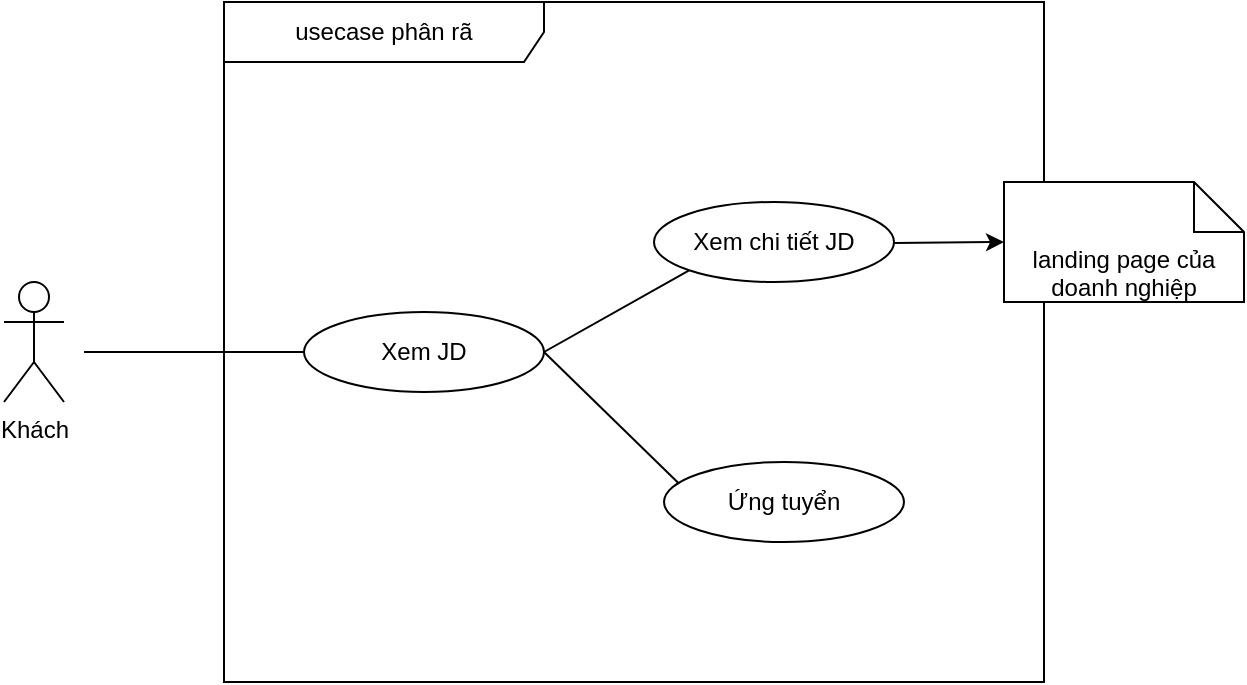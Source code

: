 <mxfile>
    <diagram id="4dIwxUU5iCBXh-ZD6taS" name="Page-1">
        <mxGraphModel dx="921" dy="646" grid="1" gridSize="10" guides="1" tooltips="1" connect="1" arrows="1" fold="1" page="1" pageScale="1" pageWidth="850" pageHeight="1100" math="0" shadow="0">
            <root>
                <mxCell id="0"/>
                <mxCell id="1" parent="0"/>
                <mxCell id="2" value="usecase phân rã" style="shape=umlFrame;whiteSpace=wrap;html=1;pointerEvents=0;recursiveResize=0;container=1;collapsible=0;width=160;" parent="1" vertex="1">
                    <mxGeometry x="210" y="190" width="410" height="340" as="geometry"/>
                </mxCell>
                <mxCell id="6" value="Xem JD" style="ellipse;whiteSpace=wrap;html=1;" parent="2" vertex="1">
                    <mxGeometry x="40" y="155" width="120" height="40" as="geometry"/>
                </mxCell>
                <mxCell id="8" value="Xem chi tiết JD" style="ellipse;whiteSpace=wrap;html=1;" parent="2" vertex="1">
                    <mxGeometry x="215" y="100" width="120" height="40" as="geometry"/>
                </mxCell>
                <mxCell id="9" value="Ứng tuyển" style="ellipse;whiteSpace=wrap;html=1;" parent="2" vertex="1">
                    <mxGeometry x="220" y="230" width="120" height="40" as="geometry"/>
                </mxCell>
                <mxCell id="12" value="" style="endArrow=none;startArrow=none;endFill=0;startFill=0;endSize=8;html=1;verticalAlign=bottom;labelBackgroundColor=none;strokeWidth=1;exitX=1;exitY=0.5;exitDx=0;exitDy=0;entryX=0;entryY=1;entryDx=0;entryDy=0;" parent="2" source="6" edge="1" target="8">
                    <mxGeometry width="160" relative="1" as="geometry">
                        <mxPoint x="170" y="185" as="sourcePoint"/>
                        <mxPoint x="230" y="175" as="targetPoint"/>
                    </mxGeometry>
                </mxCell>
                <mxCell id="13" value="" style="endArrow=none;startArrow=none;endFill=0;startFill=0;endSize=8;html=1;verticalAlign=bottom;labelBackgroundColor=none;strokeWidth=1;entryX=0;entryY=0;entryDx=0;entryDy=0;exitX=1;exitY=0.5;exitDx=0;exitDy=0;" parent="2" source="6" edge="1">
                    <mxGeometry width="160" relative="1" as="geometry">
                        <mxPoint x="180" y="195" as="sourcePoint"/>
                        <mxPoint x="227.574" y="240.858" as="targetPoint"/>
                    </mxGeometry>
                </mxCell>
                <mxCell id="3" value="Khách" style="shape=umlActor;verticalLabelPosition=bottom;verticalAlign=top;html=1;" parent="1" vertex="1">
                    <mxGeometry x="100" y="330" width="30" height="60" as="geometry"/>
                </mxCell>
                <mxCell id="10" value="" style="endArrow=none;startArrow=none;endFill=0;startFill=0;endSize=8;html=1;verticalAlign=bottom;labelBackgroundColor=none;strokeWidth=1;entryX=0;entryY=0.5;entryDx=0;entryDy=0;" parent="1" target="6" edge="1">
                    <mxGeometry width="160" relative="1" as="geometry">
                        <mxPoint x="140" y="365" as="sourcePoint"/>
                        <mxPoint x="378" y="290" as="targetPoint"/>
                    </mxGeometry>
                </mxCell>
                <mxCell id="14" value="landing page của doanh nghiệp" style="shape=note2;boundedLbl=1;whiteSpace=wrap;html=1;size=25;verticalAlign=top;align=center;" parent="1" vertex="1">
                    <mxGeometry x="600" y="280" width="120" height="60" as="geometry"/>
                </mxCell>
                <mxCell id="16" value="" style="edgeStyle=none;html=1;" edge="1" parent="1" source="8" target="14">
                    <mxGeometry relative="1" as="geometry"/>
                </mxCell>
            </root>
        </mxGraphModel>
    </diagram>
</mxfile>